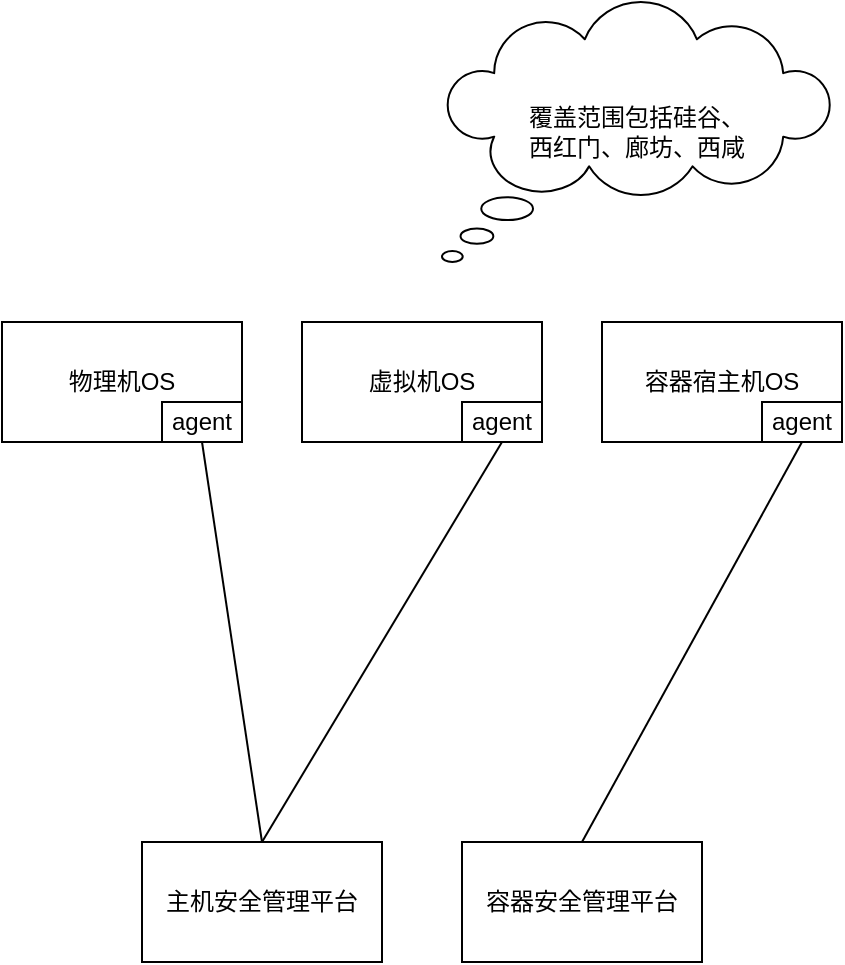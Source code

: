 <mxfile version="24.3.1" type="github">
  <diagram name="第 1 页" id="K5K2oIB2UW_f6_v_QB0F">
    <mxGraphModel dx="2074" dy="1132" grid="1" gridSize="10" guides="1" tooltips="1" connect="1" arrows="1" fold="1" page="1" pageScale="1" pageWidth="850" pageHeight="1100" math="0" shadow="0">
      <root>
        <mxCell id="0" />
        <mxCell id="1" parent="0" />
        <mxCell id="GZMBSV4Q4uf1ugrP-Fak-1" value="物理机OS" style="rounded=0;whiteSpace=wrap;html=1;" vertex="1" parent="1">
          <mxGeometry x="180" y="420" width="120" height="60" as="geometry" />
        </mxCell>
        <mxCell id="GZMBSV4Q4uf1ugrP-Fak-2" value="虚拟机OS" style="rounded=0;whiteSpace=wrap;html=1;" vertex="1" parent="1">
          <mxGeometry x="330" y="420" width="120" height="60" as="geometry" />
        </mxCell>
        <mxCell id="GZMBSV4Q4uf1ugrP-Fak-3" value="容器宿主机OS" style="rounded=0;whiteSpace=wrap;html=1;" vertex="1" parent="1">
          <mxGeometry x="480" y="420" width="120" height="60" as="geometry" />
        </mxCell>
        <mxCell id="GZMBSV4Q4uf1ugrP-Fak-7" value="agent" style="rounded=0;whiteSpace=wrap;html=1;" vertex="1" parent="1">
          <mxGeometry x="260" y="460" width="40" height="20" as="geometry" />
        </mxCell>
        <mxCell id="GZMBSV4Q4uf1ugrP-Fak-8" value="agent" style="rounded=0;whiteSpace=wrap;html=1;" vertex="1" parent="1">
          <mxGeometry x="410" y="460" width="40" height="20" as="geometry" />
        </mxCell>
        <mxCell id="GZMBSV4Q4uf1ugrP-Fak-9" value="agent" style="rounded=0;whiteSpace=wrap;html=1;" vertex="1" parent="1">
          <mxGeometry x="560" y="460" width="40" height="20" as="geometry" />
        </mxCell>
        <mxCell id="GZMBSV4Q4uf1ugrP-Fak-16" value="主机安全管理平台" style="rounded=0;whiteSpace=wrap;html=1;" vertex="1" parent="1">
          <mxGeometry x="250" y="680" width="120" height="60" as="geometry" />
        </mxCell>
        <mxCell id="GZMBSV4Q4uf1ugrP-Fak-17" value="容器安全管理平台" style="rounded=0;whiteSpace=wrap;html=1;" vertex="1" parent="1">
          <mxGeometry x="410" y="680" width="120" height="60" as="geometry" />
        </mxCell>
        <mxCell id="GZMBSV4Q4uf1ugrP-Fak-18" value="" style="endArrow=none;html=1;rounded=0;entryX=0.5;entryY=1;entryDx=0;entryDy=0;exitX=0.5;exitY=0;exitDx=0;exitDy=0;" edge="1" parent="1" source="GZMBSV4Q4uf1ugrP-Fak-16" target="GZMBSV4Q4uf1ugrP-Fak-7">
          <mxGeometry width="50" height="50" relative="1" as="geometry">
            <mxPoint x="400" y="600" as="sourcePoint" />
            <mxPoint x="450" y="550" as="targetPoint" />
          </mxGeometry>
        </mxCell>
        <mxCell id="GZMBSV4Q4uf1ugrP-Fak-19" value="" style="endArrow=none;html=1;rounded=0;entryX=0.5;entryY=1;entryDx=0;entryDy=0;exitX=0.5;exitY=0;exitDx=0;exitDy=0;" edge="1" parent="1" source="GZMBSV4Q4uf1ugrP-Fak-16" target="GZMBSV4Q4uf1ugrP-Fak-8">
          <mxGeometry width="50" height="50" relative="1" as="geometry">
            <mxPoint x="250" y="680" as="sourcePoint" />
            <mxPoint x="290" y="490" as="targetPoint" />
          </mxGeometry>
        </mxCell>
        <mxCell id="GZMBSV4Q4uf1ugrP-Fak-22" value="" style="endArrow=none;html=1;rounded=0;entryX=0.5;entryY=1;entryDx=0;entryDy=0;exitX=0.5;exitY=0;exitDx=0;exitDy=0;" edge="1" parent="1" source="GZMBSV4Q4uf1ugrP-Fak-17" target="GZMBSV4Q4uf1ugrP-Fak-9">
          <mxGeometry width="50" height="50" relative="1" as="geometry">
            <mxPoint x="320" y="690" as="sourcePoint" />
            <mxPoint x="440" y="490" as="targetPoint" />
          </mxGeometry>
        </mxCell>
        <mxCell id="GZMBSV4Q4uf1ugrP-Fak-27" value="覆盖范围包括硅谷、&lt;div&gt;西红门、廊坊、西咸&lt;/div&gt;" style="whiteSpace=wrap;html=1;shape=mxgraph.basic.cloud_callout" vertex="1" parent="1">
          <mxGeometry x="400" y="260" width="195" height="130" as="geometry" />
        </mxCell>
      </root>
    </mxGraphModel>
  </diagram>
</mxfile>
